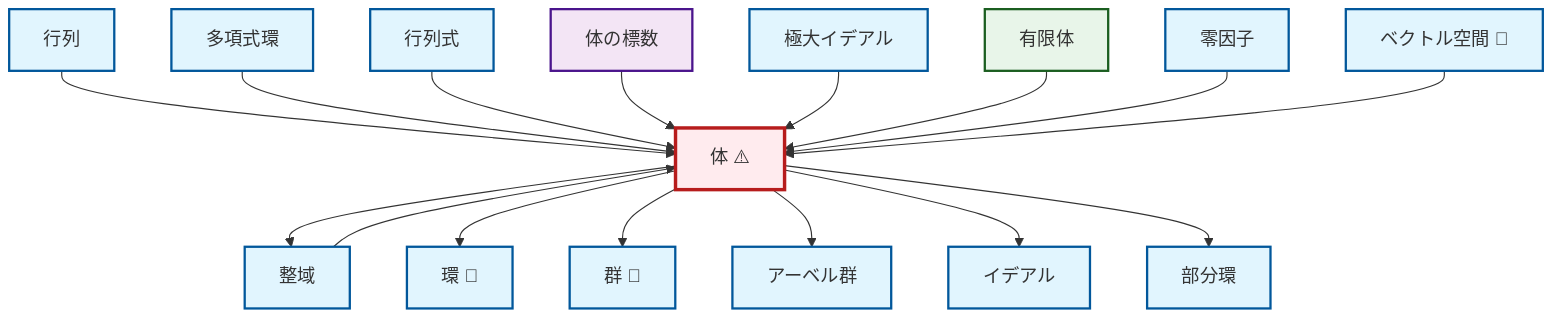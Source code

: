 graph TD
    classDef definition fill:#e1f5fe,stroke:#01579b,stroke-width:2px
    classDef theorem fill:#f3e5f5,stroke:#4a148c,stroke-width:2px
    classDef axiom fill:#fff3e0,stroke:#e65100,stroke-width:2px
    classDef example fill:#e8f5e9,stroke:#1b5e20,stroke-width:2px
    classDef current fill:#ffebee,stroke:#b71c1c,stroke-width:3px
    def-group["群 📝"]:::definition
    ex-finite-field["有限体"]:::example
    def-integral-domain["整域"]:::definition
    def-determinant["行列式"]:::definition
    def-subring["部分環"]:::definition
    def-matrix["行列"]:::definition
    def-ideal["イデアル"]:::definition
    def-ring["環 📝"]:::definition
    def-abelian-group["アーベル群"]:::definition
    thm-field-characteristic["体の標数"]:::theorem
    def-polynomial-ring["多項式環"]:::definition
    def-field["体 ⚠️"]:::definition
    def-maximal-ideal["極大イデアル"]:::definition
    def-vector-space["ベクトル空間 📝"]:::definition
    def-zero-divisor["零因子"]:::definition
    def-field --> def-integral-domain
    def-matrix --> def-field
    def-field --> def-ring
    def-polynomial-ring --> def-field
    def-determinant --> def-field
    def-field --> def-group
    thm-field-characteristic --> def-field
    def-field --> def-abelian-group
    def-maximal-ideal --> def-field
    def-field --> def-ideal
    ex-finite-field --> def-field
    def-integral-domain --> def-field
    def-field --> def-subring
    def-zero-divisor --> def-field
    def-vector-space --> def-field
    class def-field current